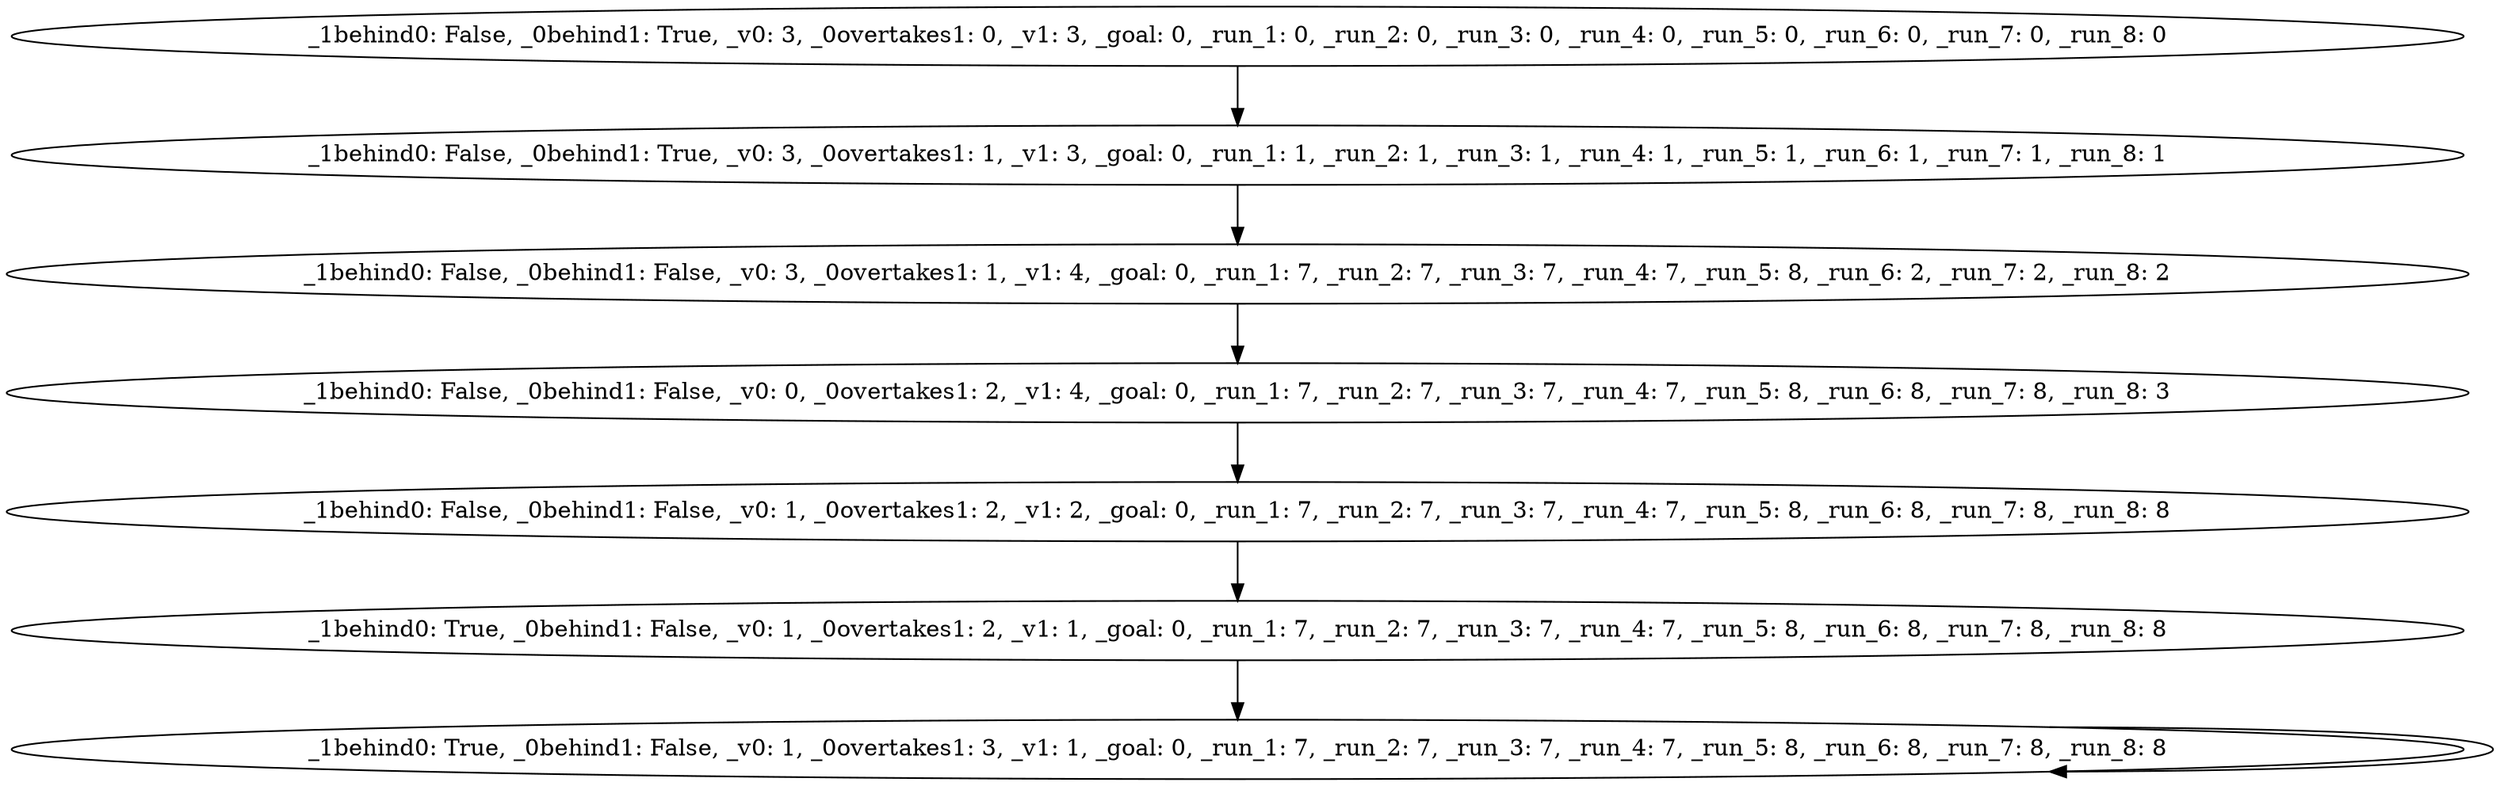 digraph  {
0 [_0behind1=True, _0overtakes1=0, _1behind0=False, _goal=0, _run_1=0, _run_2=0, _run_3=0, _run_4=0, _run_5=0, _run_6=0, _run_7=0, _run_8=0, _v0=3, _v1=3, label="_1behind0: False, _0behind1: True, _v0: 3, _0overtakes1: 0, _v1: 3, _goal: 0, _run_1: 0, _run_2: 0, _run_3: 0, _run_4: 0, _run_5: 0, _run_6: 0, _run_7: 0, _run_8: 0"];
1 [_0behind1=True, _0overtakes1=1, _1behind0=False, _goal=0, _run_1=1, _run_2=1, _run_3=1, _run_4=1, _run_5=1, _run_6=1, _run_7=1, _run_8=1, _v0=3, _v1=3, label="_1behind0: False, _0behind1: True, _v0: 3, _0overtakes1: 1, _v1: 3, _goal: 0, _run_1: 1, _run_2: 1, _run_3: 1, _run_4: 1, _run_5: 1, _run_6: 1, _run_7: 1, _run_8: 1"];
2 [_0behind1=False, _0overtakes1=1, _1behind0=False, _goal=0, _run_1=7, _run_2=7, _run_3=7, _run_4=7, _run_5=8, _run_6=2, _run_7=2, _run_8=2, _v0=3, _v1=4, label="_1behind0: False, _0behind1: False, _v0: 3, _0overtakes1: 1, _v1: 4, _goal: 0, _run_1: 7, _run_2: 7, _run_3: 7, _run_4: 7, _run_5: 8, _run_6: 2, _run_7: 2, _run_8: 2"];
3 [_0behind1=False, _0overtakes1=2, _1behind0=False, _goal=0, _run_1=7, _run_2=7, _run_3=7, _run_4=7, _run_5=8, _run_6=8, _run_7=8, _run_8=3, _v0=0, _v1=4, label="_1behind0: False, _0behind1: False, _v0: 0, _0overtakes1: 2, _v1: 4, _goal: 0, _run_1: 7, _run_2: 7, _run_3: 7, _run_4: 7, _run_5: 8, _run_6: 8, _run_7: 8, _run_8: 3"];
4 [_0behind1=False, _0overtakes1=2, _1behind0=False, _goal=0, _run_1=7, _run_2=7, _run_3=7, _run_4=7, _run_5=8, _run_6=8, _run_7=8, _run_8=8, _v0=1, _v1=2, label="_1behind0: False, _0behind1: False, _v0: 1, _0overtakes1: 2, _v1: 2, _goal: 0, _run_1: 7, _run_2: 7, _run_3: 7, _run_4: 7, _run_5: 8, _run_6: 8, _run_7: 8, _run_8: 8"];
5 [_0behind1=False, _0overtakes1=2, _1behind0=True, _goal=0, _run_1=7, _run_2=7, _run_3=7, _run_4=7, _run_5=8, _run_6=8, _run_7=8, _run_8=8, _v0=1, _v1=1, label="_1behind0: True, _0behind1: False, _v0: 1, _0overtakes1: 2, _v1: 1, _goal: 0, _run_1: 7, _run_2: 7, _run_3: 7, _run_4: 7, _run_5: 8, _run_6: 8, _run_7: 8, _run_8: 8"];
6 [_0behind1=False, _0overtakes1=3, _1behind0=True, _goal=0, _run_1=7, _run_2=7, _run_3=7, _run_4=7, _run_5=8, _run_6=8, _run_7=8, _run_8=8, _v0=1, _v1=1, label="_1behind0: True, _0behind1: False, _v0: 1, _0overtakes1: 3, _v1: 1, _goal: 0, _run_1: 7, _run_2: 7, _run_3: 7, _run_4: 7, _run_5: 8, _run_6: 8, _run_7: 8, _run_8: 8"];
0 -> 1;
1 -> 2;
2 -> 3;
3 -> 4;
4 -> 5;
5 -> 6;
6 -> 6;
node [label="shape: box", shape=box];
}
